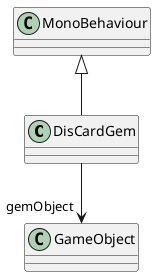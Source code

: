 @startuml
class DisCardGem {
}
MonoBehaviour <|-- DisCardGem
DisCardGem --> "gemObject" GameObject
@enduml
